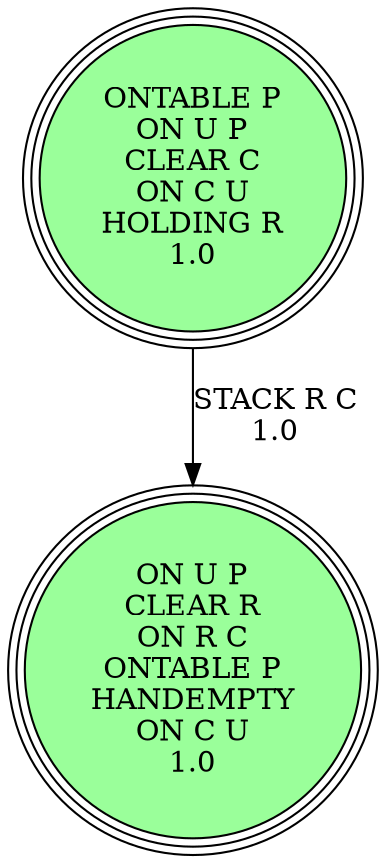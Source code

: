 digraph {
"ONTABLE P\nON U P\nCLEAR C\nON C U\nHOLDING R\n1.0\n" -> "ON U P\nCLEAR R\nON R C\nONTABLE P\nHANDEMPTY\nON C U\n1.0\n"[label="STACK R C\n1.0\n"];
"ON U P\nCLEAR R\nON R C\nONTABLE P\nHANDEMPTY\nON C U\n1.0\n" [shape=circle, style=filled, fillcolor=palegreen1, peripheries=3];
"ON U P\nCLEAR R\nON R C\nONTABLE P\nHANDEMPTY\nON C U\n1.0\n" [shape=circle, style=filled, fillcolor=palegreen1, peripheries=3];
"ONTABLE P\nON U P\nCLEAR C\nON C U\nHOLDING R\n1.0\n" [shape=circle, style=filled, fillcolor=palegreen1, peripheries=3];
}
